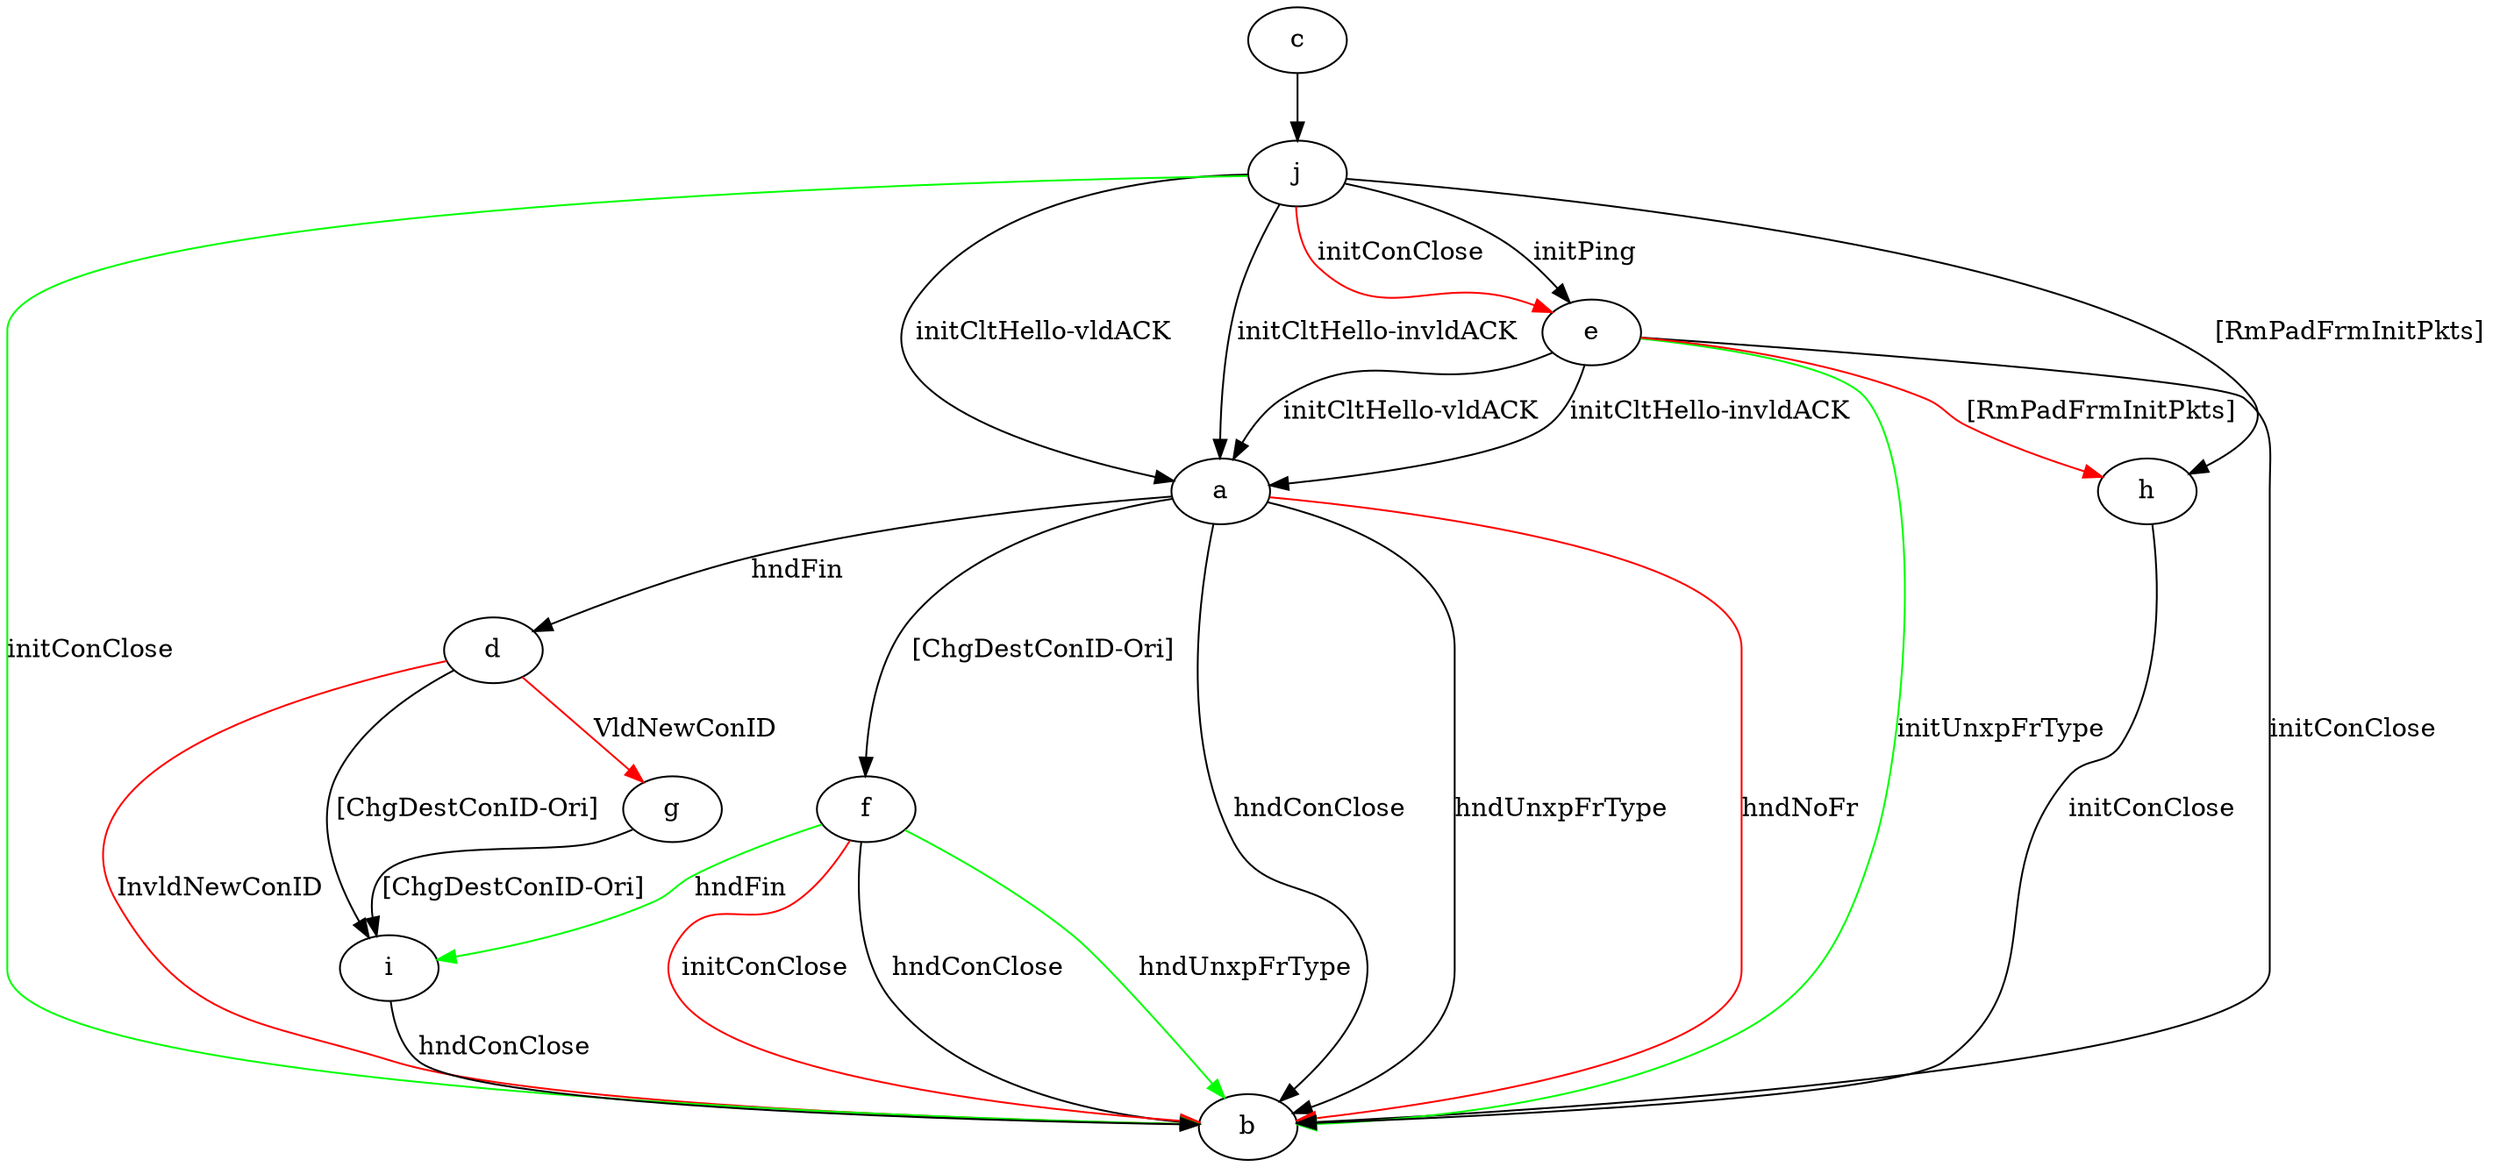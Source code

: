 digraph "" {
	a -> b	[key=0,
		label="hndConClose "];
	a -> b	[key=1,
		label="hndUnxpFrType "];
	a -> b	[key=2,
		color=red,
		label="hndNoFr "];
	a -> d	[key=0,
		label="hndFin "];
	a -> f	[key=0,
		label="[ChgDestConID-Ori] "];
	c -> j	[key=0];
	d -> b	[key=0,
		color=red,
		label="InvldNewConID "];
	d -> g	[key=0,
		color=red,
		label="VldNewConID "];
	d -> i	[key=0,
		label="[ChgDestConID-Ori] "];
	e -> a	[key=0,
		label="initCltHello-vldACK "];
	e -> a	[key=1,
		label="initCltHello-invldACK "];
	e -> b	[key=0,
		label="initConClose "];
	e -> b	[key=1,
		color=green,
		label="initUnxpFrType "];
	e -> h	[key=0,
		color=red,
		label="[RmPadFrmInitPkts] "];
	f -> b	[key=0,
		label="hndConClose "];
	f -> b	[key=1,
		color=green,
		label="hndUnxpFrType "];
	f -> b	[key=2,
		color=red,
		label="initConClose "];
	f -> i	[key=0,
		color=green,
		label="hndFin "];
	g -> i	[key=0,
		label="[ChgDestConID-Ori] "];
	h -> b	[key=0,
		label="initConClose "];
	i -> b	[key=0,
		label="hndConClose "];
	j -> a	[key=0,
		label="initCltHello-vldACK "];
	j -> a	[key=1,
		label="initCltHello-invldACK "];
	j -> b	[key=0,
		color=green,
		label="initConClose "];
	j -> e	[key=0,
		label="initPing "];
	j -> e	[key=1,
		color=red,
		label="initConClose "];
	j -> h	[key=0,
		label="[RmPadFrmInitPkts] "];
}
